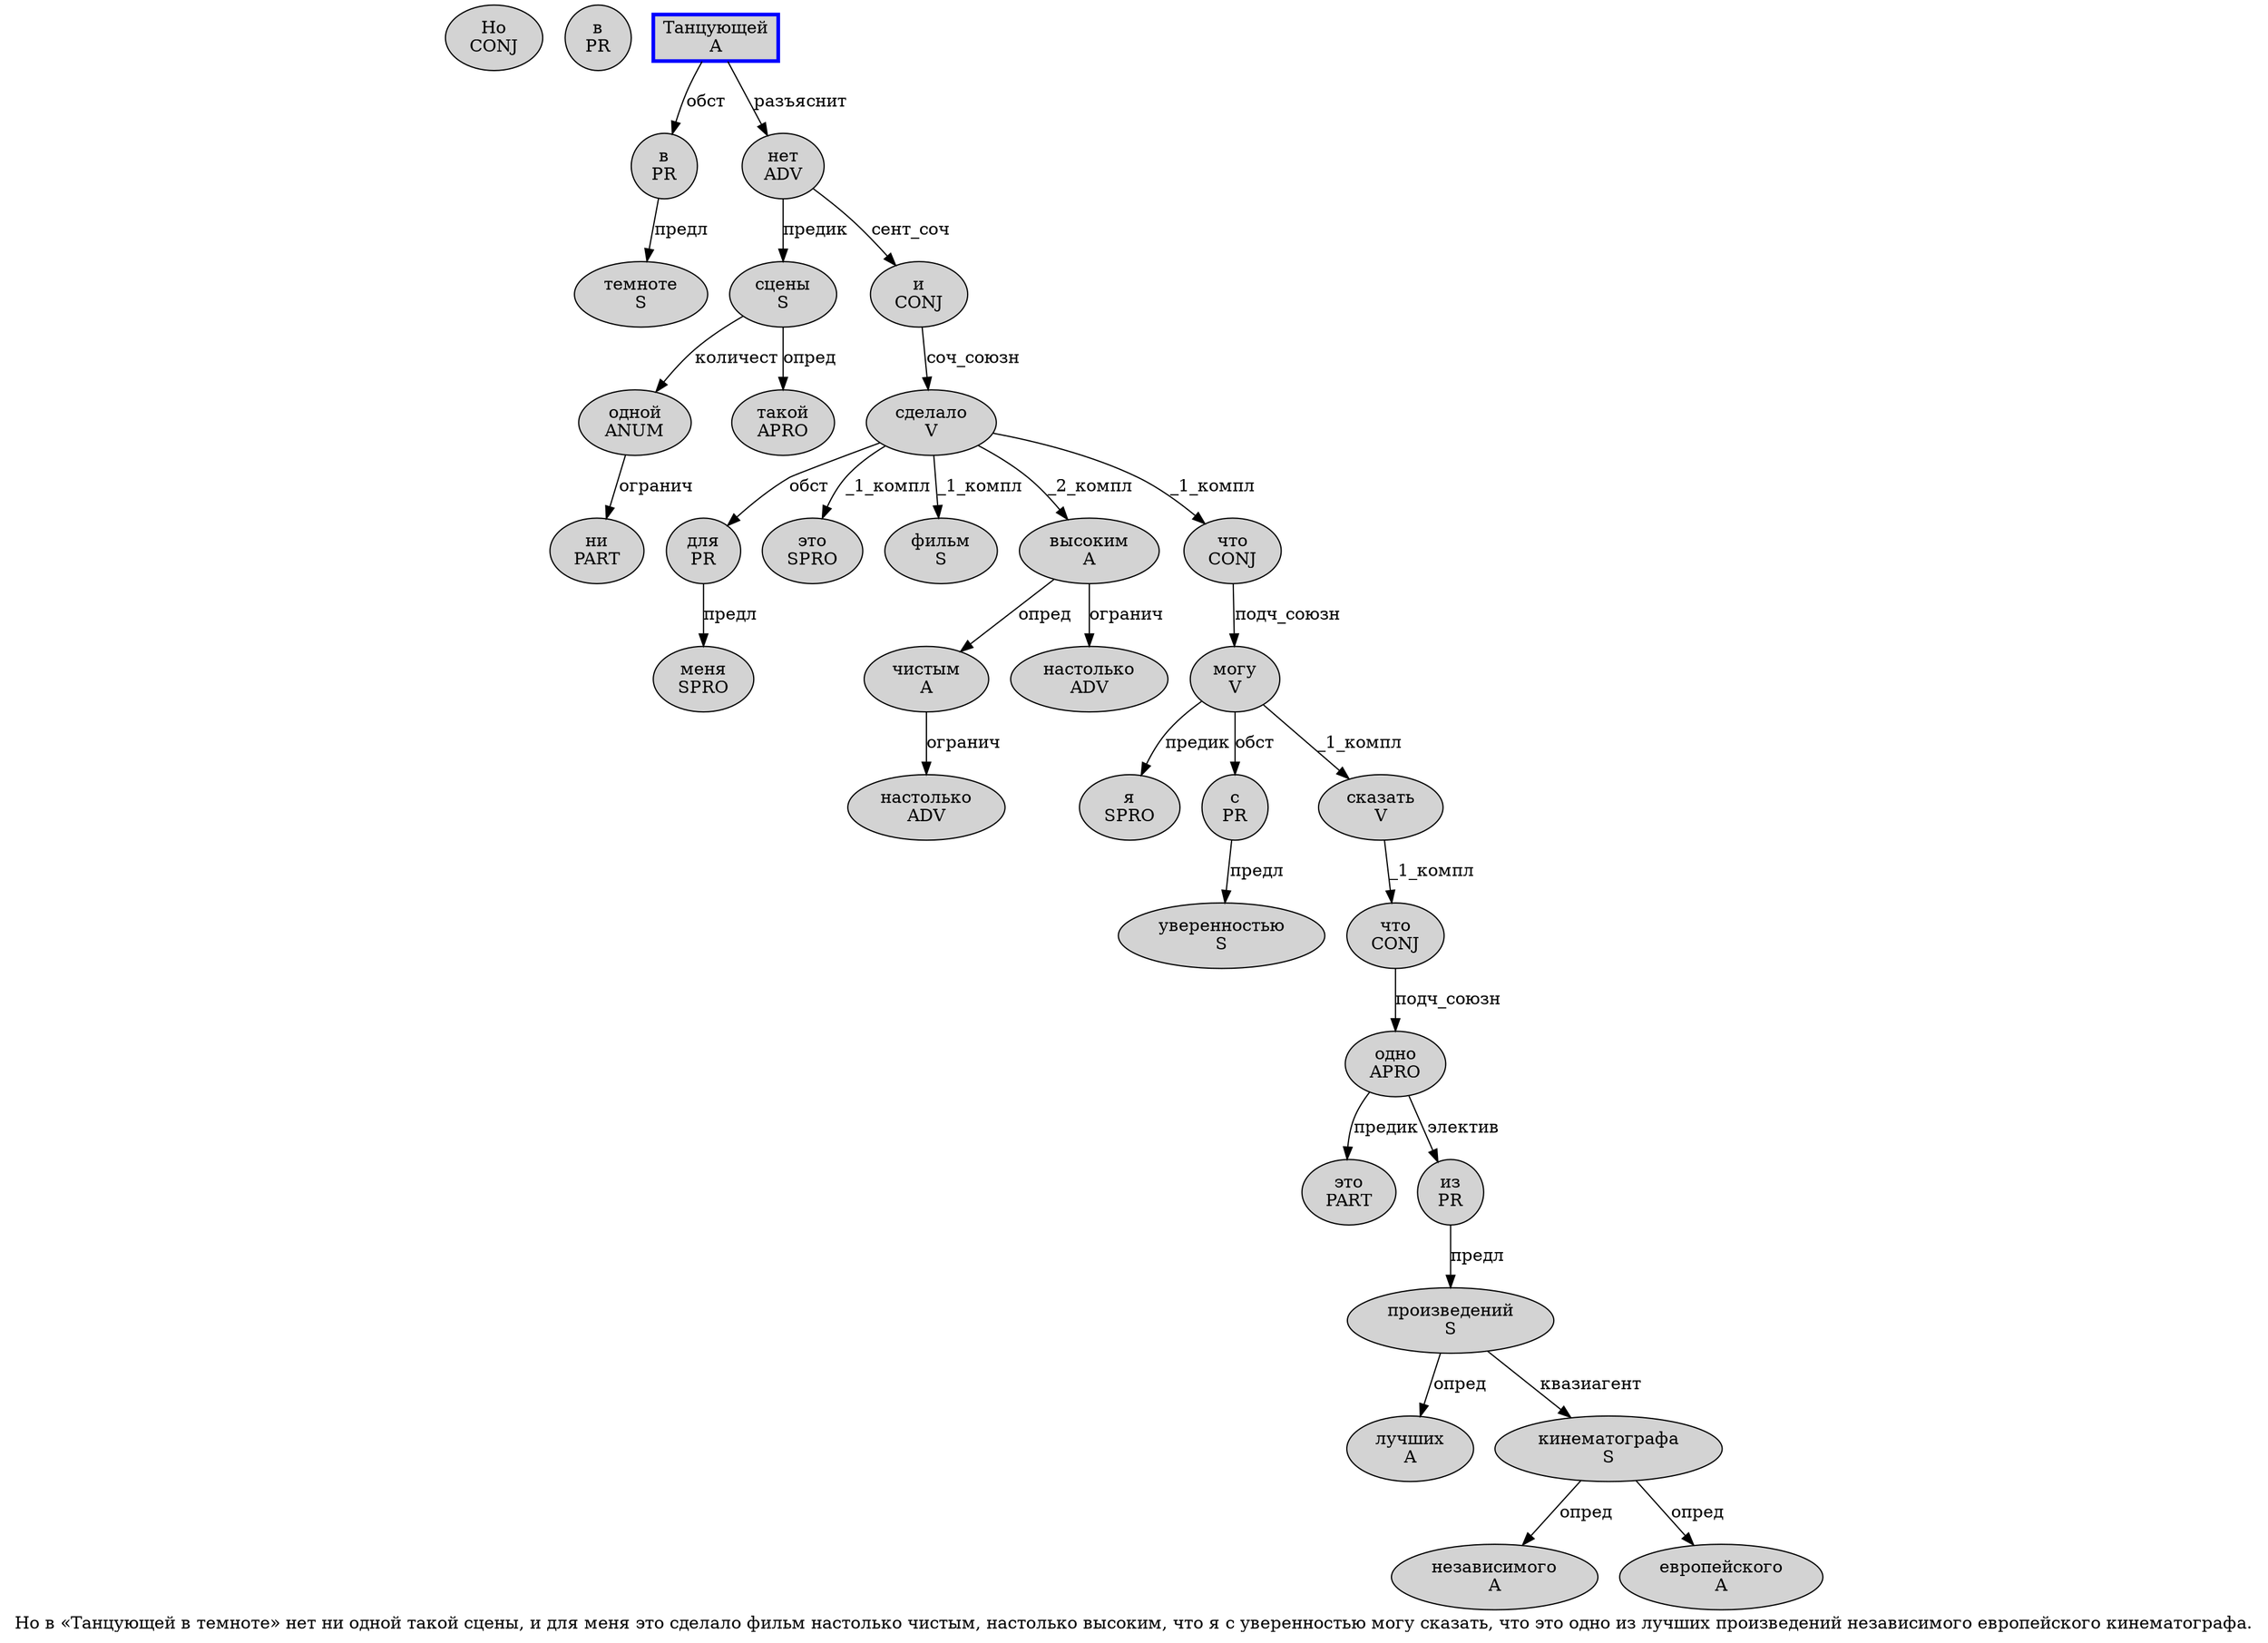 digraph SENTENCE_529 {
	graph [label="Но в «Танцующей в темноте» нет ни одной такой сцены, и для меня это сделало фильм настолько чистым, настолько высоким, что я с уверенностью могу сказать, что это одно из лучших произведений независимого европейского кинематографа."]
	node [style=filled]
		0 [label="Но
CONJ" color="" fillcolor=lightgray penwidth=1 shape=ellipse]
		1 [label="в
PR" color="" fillcolor=lightgray penwidth=1 shape=ellipse]
		3 [label="Танцующей
A" color=blue fillcolor=lightgray penwidth=3 shape=box]
		4 [label="в
PR" color="" fillcolor=lightgray penwidth=1 shape=ellipse]
		5 [label="темноте
S" color="" fillcolor=lightgray penwidth=1 shape=ellipse]
		7 [label="нет
ADV" color="" fillcolor=lightgray penwidth=1 shape=ellipse]
		8 [label="ни
PART" color="" fillcolor=lightgray penwidth=1 shape=ellipse]
		9 [label="одной
ANUM" color="" fillcolor=lightgray penwidth=1 shape=ellipse]
		10 [label="такой
APRO" color="" fillcolor=lightgray penwidth=1 shape=ellipse]
		11 [label="сцены
S" color="" fillcolor=lightgray penwidth=1 shape=ellipse]
		13 [label="и
CONJ" color="" fillcolor=lightgray penwidth=1 shape=ellipse]
		14 [label="для
PR" color="" fillcolor=lightgray penwidth=1 shape=ellipse]
		15 [label="меня
SPRO" color="" fillcolor=lightgray penwidth=1 shape=ellipse]
		16 [label="это
SPRO" color="" fillcolor=lightgray penwidth=1 shape=ellipse]
		17 [label="сделало
V" color="" fillcolor=lightgray penwidth=1 shape=ellipse]
		18 [label="фильм
S" color="" fillcolor=lightgray penwidth=1 shape=ellipse]
		19 [label="настолько
ADV" color="" fillcolor=lightgray penwidth=1 shape=ellipse]
		20 [label="чистым
A" color="" fillcolor=lightgray penwidth=1 shape=ellipse]
		22 [label="настолько
ADV" color="" fillcolor=lightgray penwidth=1 shape=ellipse]
		23 [label="высоким
A" color="" fillcolor=lightgray penwidth=1 shape=ellipse]
		25 [label="что
CONJ" color="" fillcolor=lightgray penwidth=1 shape=ellipse]
		26 [label="я
SPRO" color="" fillcolor=lightgray penwidth=1 shape=ellipse]
		27 [label="с
PR" color="" fillcolor=lightgray penwidth=1 shape=ellipse]
		28 [label="уверенностью
S" color="" fillcolor=lightgray penwidth=1 shape=ellipse]
		29 [label="могу
V" color="" fillcolor=lightgray penwidth=1 shape=ellipse]
		30 [label="сказать
V" color="" fillcolor=lightgray penwidth=1 shape=ellipse]
		32 [label="что
CONJ" color="" fillcolor=lightgray penwidth=1 shape=ellipse]
		33 [label="это
PART" color="" fillcolor=lightgray penwidth=1 shape=ellipse]
		34 [label="одно
APRO" color="" fillcolor=lightgray penwidth=1 shape=ellipse]
		35 [label="из
PR" color="" fillcolor=lightgray penwidth=1 shape=ellipse]
		36 [label="лучших
A" color="" fillcolor=lightgray penwidth=1 shape=ellipse]
		37 [label="произведений
S" color="" fillcolor=lightgray penwidth=1 shape=ellipse]
		38 [label="независимого
A" color="" fillcolor=lightgray penwidth=1 shape=ellipse]
		39 [label="европейского
A" color="" fillcolor=lightgray penwidth=1 shape=ellipse]
		40 [label="кинематографа
S" color="" fillcolor=lightgray penwidth=1 shape=ellipse]
			4 -> 5 [label="предл"]
			20 -> 19 [label="огранич"]
			27 -> 28 [label="предл"]
			11 -> 9 [label="количест"]
			11 -> 10 [label="опред"]
			35 -> 37 [label="предл"]
			13 -> 17 [label="соч_союзн"]
			9 -> 8 [label="огранич"]
			29 -> 26 [label="предик"]
			29 -> 27 [label="обст"]
			29 -> 30 [label="_1_компл"]
			32 -> 34 [label="подч_союзн"]
			34 -> 33 [label="предик"]
			34 -> 35 [label="электив"]
			23 -> 20 [label="опред"]
			23 -> 22 [label="огранич"]
			25 -> 29 [label="подч_союзн"]
			7 -> 11 [label="предик"]
			7 -> 13 [label="сент_соч"]
			14 -> 15 [label="предл"]
			40 -> 38 [label="опред"]
			40 -> 39 [label="опред"]
			37 -> 36 [label="опред"]
			37 -> 40 [label="квазиагент"]
			30 -> 32 [label="_1_компл"]
			17 -> 14 [label="обст"]
			17 -> 16 [label="_1_компл"]
			17 -> 18 [label="_1_компл"]
			17 -> 23 [label="_2_компл"]
			17 -> 25 [label="_1_компл"]
			3 -> 4 [label="обст"]
			3 -> 7 [label="разъяснит"]
}